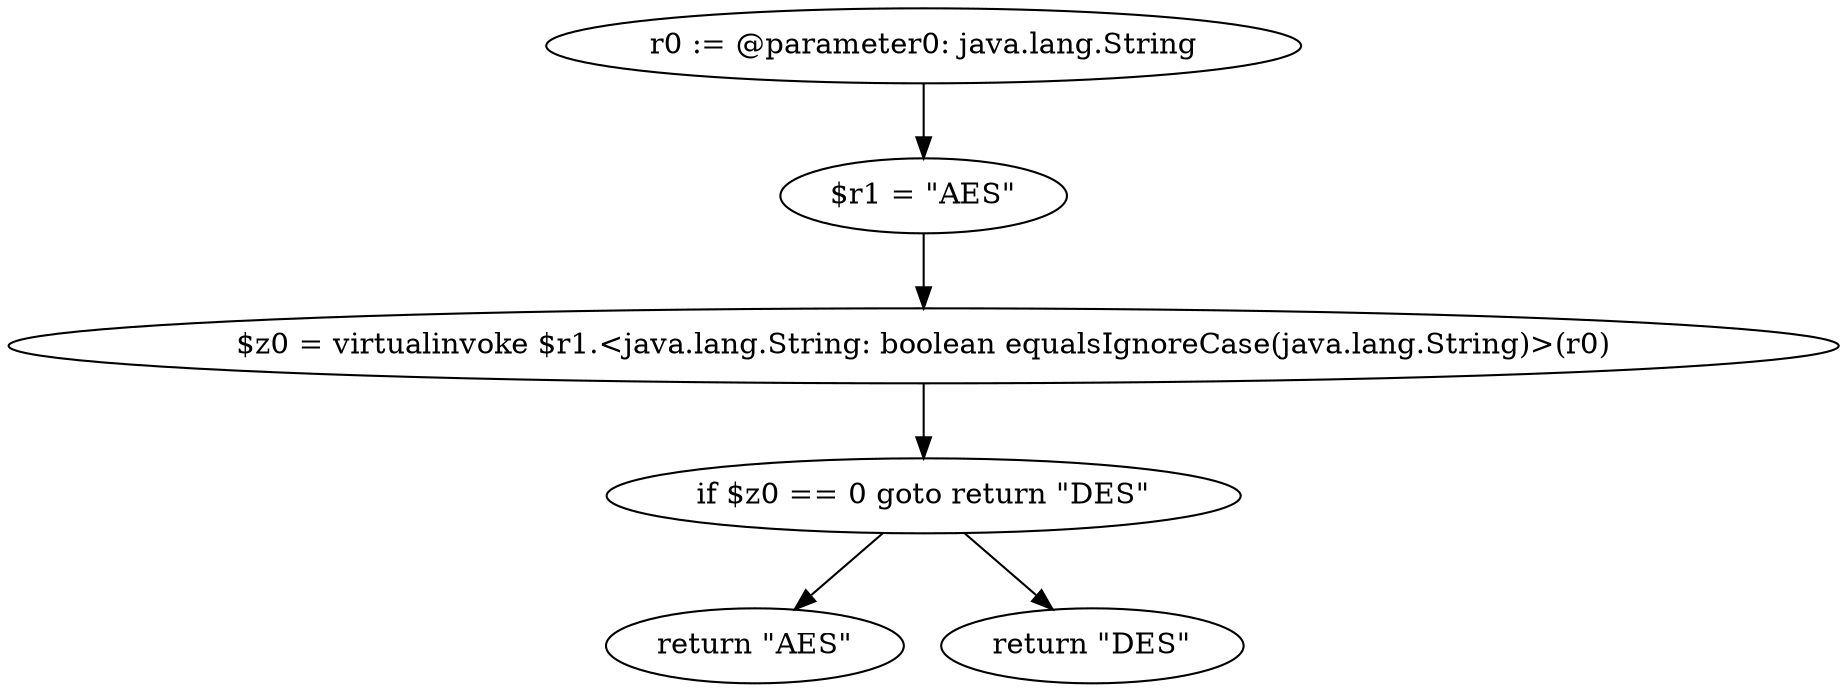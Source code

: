 digraph "unitGraph" {
    "r0 := @parameter0: java.lang.String"
    "$r1 = \"AES\""
    "$z0 = virtualinvoke $r1.<java.lang.String: boolean equalsIgnoreCase(java.lang.String)>(r0)"
    "if $z0 == 0 goto return \"DES\""
    "return \"AES\""
    "return \"DES\""
    "r0 := @parameter0: java.lang.String"->"$r1 = \"AES\"";
    "$r1 = \"AES\""->"$z0 = virtualinvoke $r1.<java.lang.String: boolean equalsIgnoreCase(java.lang.String)>(r0)";
    "$z0 = virtualinvoke $r1.<java.lang.String: boolean equalsIgnoreCase(java.lang.String)>(r0)"->"if $z0 == 0 goto return \"DES\"";
    "if $z0 == 0 goto return \"DES\""->"return \"AES\"";
    "if $z0 == 0 goto return \"DES\""->"return \"DES\"";
}
